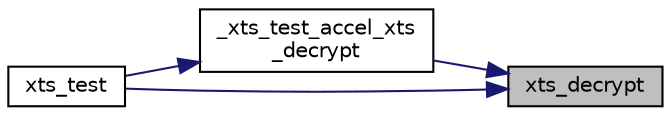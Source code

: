 digraph "xts_decrypt"
{
 // LATEX_PDF_SIZE
  edge [fontname="Helvetica",fontsize="10",labelfontname="Helvetica",labelfontsize="10"];
  node [fontname="Helvetica",fontsize="10",shape=record];
  rankdir="RL";
  Node11 [label="xts_decrypt",height=0.2,width=0.4,color="black", fillcolor="grey75", style="filled", fontcolor="black",tooltip="XTS Decryption."];
  Node11 -> Node12 [dir="back",color="midnightblue",fontsize="10",style="solid"];
  Node12 [label="_xts_test_accel_xts\l_decrypt",height=0.2,width=0.4,color="black", fillcolor="white", style="filled",URL="$xts__test_8c.html#ac6d3b700cb3534684c81d8975c3c1e49",tooltip=" "];
  Node12 -> Node13 [dir="back",color="midnightblue",fontsize="10",style="solid"];
  Node13 [label="xts_test",height=0.2,width=0.4,color="black", fillcolor="white", style="filled",URL="$xts__test_8c.html#a8e893dde81f654451ba645d3a162dc24",tooltip="Source donated by Elliptic Semiconductor Inc (www.ellipticsemi.com) to the LibTom Projects."];
  Node11 -> Node13 [dir="back",color="midnightblue",fontsize="10",style="solid"];
}
